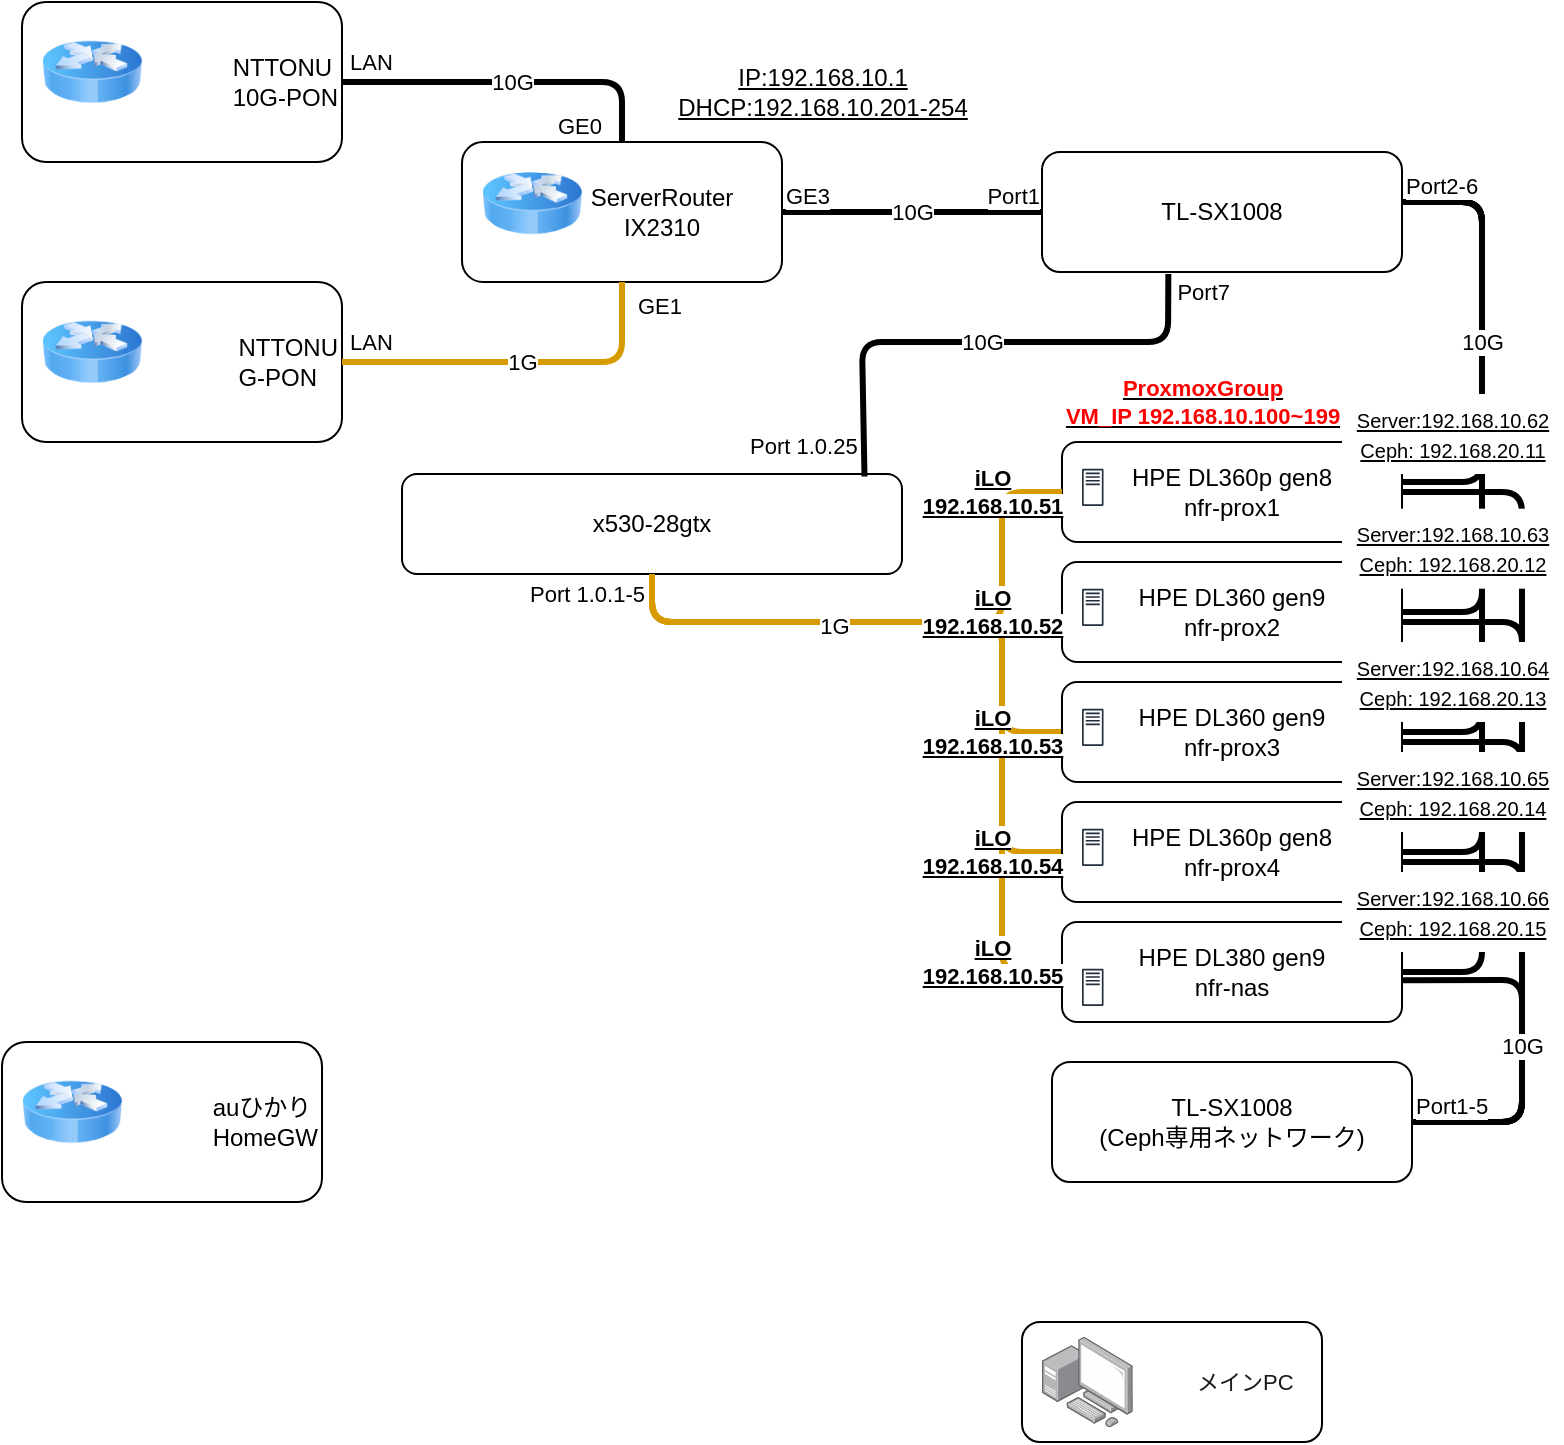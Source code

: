 <mxfile version="18.0.2" type="github">
  <diagram id="IVtER8iOa4Ks5zT8WiCw" name="HomeNetwork">
    <mxGraphModel dx="493" dy="518" grid="1" gridSize="10" guides="1" tooltips="1" connect="1" arrows="1" fold="1" page="1" pageScale="1" pageWidth="827" pageHeight="1169" math="0" shadow="0">
      <root>
        <mxCell id="0" />
        <mxCell id="1" parent="0" />
        <mxCell id="cud8JSi5Q64nd5TMTgj2-10" value="" style="endArrow=none;html=1;rounded=1;strokeWidth=3;endFill=0;entryX=1;entryY=0.5;entryDx=0;entryDy=0;exitX=1;exitY=0.5;exitDx=0;exitDy=0;" edge="1" parent="1" source="F0cyMqDmB0AHEjMqEv3i-40" target="cud8JSi5Q64nd5TMTgj2-1">
          <mxGeometry relative="1" as="geometry">
            <mxPoint x="730" y="340" as="sourcePoint" />
            <mxPoint x="735" y="590" as="targetPoint" />
            <Array as="points">
              <mxPoint x="780" y="265" />
              <mxPoint x="780" y="580" />
            </Array>
          </mxGeometry>
        </mxCell>
        <mxCell id="cud8JSi5Q64nd5TMTgj2-9" value="" style="endArrow=none;html=1;rounded=1;strokeWidth=3;endFill=0;entryX=1;entryY=0.5;entryDx=0;entryDy=0;" edge="1" parent="1" target="cud8JSi5Q64nd5TMTgj2-1">
          <mxGeometry relative="1" as="geometry">
            <mxPoint x="720" y="330" as="sourcePoint" />
            <mxPoint x="740" y="590" as="targetPoint" />
            <Array as="points">
              <mxPoint x="780" y="330" />
              <mxPoint x="780" y="580" />
            </Array>
          </mxGeometry>
        </mxCell>
        <mxCell id="cud8JSi5Q64nd5TMTgj2-8" value="" style="endArrow=none;html=1;rounded=1;strokeWidth=3;endFill=0;" edge="1" parent="1">
          <mxGeometry relative="1" as="geometry">
            <mxPoint x="720" y="390" as="sourcePoint" />
            <mxPoint x="730" y="580" as="targetPoint" />
            <Array as="points">
              <mxPoint x="780" y="390" />
              <mxPoint x="780" y="580" />
            </Array>
          </mxGeometry>
        </mxCell>
        <mxCell id="cud8JSi5Q64nd5TMTgj2-7" value="" style="endArrow=none;html=1;rounded=1;strokeWidth=3;endFill=0;" edge="1" parent="1">
          <mxGeometry relative="1" as="geometry">
            <mxPoint x="720" y="450" as="sourcePoint" />
            <mxPoint x="730" y="580" as="targetPoint" />
            <Array as="points">
              <mxPoint x="780" y="450" />
              <mxPoint x="780" y="580" />
            </Array>
          </mxGeometry>
        </mxCell>
        <mxCell id="F0cyMqDmB0AHEjMqEv3i-119" value="" style="endArrow=none;html=1;rounded=1;strokeWidth=3;exitX=0.5;exitY=1;exitDx=0;exitDy=0;endFill=0;fillColor=#ffe6cc;strokeColor=#d79b00;entryX=0;entryY=0.5;entryDx=0;entryDy=0;" parent="1" source="F0cyMqDmB0AHEjMqEv3i-83" target="F0cyMqDmB0AHEjMqEv3i-52" edge="1">
          <mxGeometry relative="1" as="geometry">
            <mxPoint x="385" y="320" as="sourcePoint" />
            <mxPoint x="560.0" y="455" as="targetPoint" />
            <Array as="points">
              <mxPoint x="345" y="330" />
              <mxPoint x="520" y="330" />
              <mxPoint x="520" y="505" />
            </Array>
          </mxGeometry>
        </mxCell>
        <mxCell id="F0cyMqDmB0AHEjMqEv3i-118" value="" style="endArrow=none;html=1;rounded=1;strokeWidth=3;exitX=0.5;exitY=1;exitDx=0;exitDy=0;endFill=0;fillColor=#ffe6cc;strokeColor=#d79b00;entryX=0;entryY=0.5;entryDx=0;entryDy=0;" parent="1" source="F0cyMqDmB0AHEjMqEv3i-83" target="F0cyMqDmB0AHEjMqEv3i-49" edge="1">
          <mxGeometry relative="1" as="geometry">
            <mxPoint x="385" y="320" as="sourcePoint" />
            <mxPoint x="560.0" y="395" as="targetPoint" />
            <Array as="points">
              <mxPoint x="345" y="330" />
              <mxPoint x="520" y="330" />
              <mxPoint x="520" y="445" />
            </Array>
          </mxGeometry>
        </mxCell>
        <mxCell id="F0cyMqDmB0AHEjMqEv3i-113" value="" style="endArrow=none;html=1;rounded=1;strokeWidth=3;exitX=0.5;exitY=1;exitDx=0;exitDy=0;endFill=0;fillColor=#ffe6cc;strokeColor=#d79b00;entryX=0;entryY=0.5;entryDx=0;entryDy=0;" parent="1" source="F0cyMqDmB0AHEjMqEv3i-83" target="F0cyMqDmB0AHEjMqEv3i-46" edge="1">
          <mxGeometry relative="1" as="geometry">
            <mxPoint x="336" y="390" as="sourcePoint" />
            <mxPoint x="511.0" y="410" as="targetPoint" />
            <Array as="points">
              <mxPoint x="345" y="330" />
              <mxPoint x="520" y="330" />
              <mxPoint x="520" y="385" />
            </Array>
          </mxGeometry>
        </mxCell>
        <mxCell id="F0cyMqDmB0AHEjMqEv3i-4" value="" style="group" parent="1" vertex="1" connectable="0">
          <mxGeometry x="30" y="20" width="160" height="80" as="geometry" />
        </mxCell>
        <mxCell id="F0cyMqDmB0AHEjMqEv3i-3" value="&lt;div style=&quot;text-align: justify;&quot;&gt;&lt;span style=&quot;background-color: initial;&quot;&gt;NTTONU&lt;/span&gt;&lt;/div&gt;&lt;div style=&quot;text-align: justify;&quot;&gt;&lt;span style=&quot;background-color: initial;&quot;&gt;10G-PON&lt;/span&gt;&lt;/div&gt;" style="rounded=1;whiteSpace=wrap;html=1;align=right;" parent="F0cyMqDmB0AHEjMqEv3i-4" vertex="1">
          <mxGeometry width="160" height="80" as="geometry" />
        </mxCell>
        <mxCell id="F0cyMqDmB0AHEjMqEv3i-2" value="" style="image;html=1;image=img/lib/clip_art/networking/Router_Icon_128x128.png" parent="F0cyMqDmB0AHEjMqEv3i-4" vertex="1">
          <mxGeometry x="10" y="10" width="50" height="50" as="geometry" />
        </mxCell>
        <mxCell id="F0cyMqDmB0AHEjMqEv3i-5" value="" style="group" parent="1" vertex="1" connectable="0">
          <mxGeometry x="30" y="160" width="160" height="80" as="geometry" />
        </mxCell>
        <mxCell id="F0cyMqDmB0AHEjMqEv3i-6" value="&lt;div style=&quot;text-align: justify;&quot;&gt;&lt;span style=&quot;background-color: initial;&quot;&gt;NTTONU&lt;/span&gt;&lt;/div&gt;&lt;div style=&quot;text-align: justify;&quot;&gt;&lt;span style=&quot;background-color: initial;&quot;&gt;G-PON&lt;/span&gt;&lt;/div&gt;" style="rounded=1;whiteSpace=wrap;html=1;align=right;" parent="F0cyMqDmB0AHEjMqEv3i-5" vertex="1">
          <mxGeometry width="160" height="80" as="geometry" />
        </mxCell>
        <mxCell id="F0cyMqDmB0AHEjMqEv3i-7" value="" style="image;html=1;image=img/lib/clip_art/networking/Router_Icon_128x128.png" parent="F0cyMqDmB0AHEjMqEv3i-5" vertex="1">
          <mxGeometry x="10" y="10" width="50" height="50" as="geometry" />
        </mxCell>
        <mxCell id="F0cyMqDmB0AHEjMqEv3i-8" value="" style="group" parent="1" vertex="1" connectable="0">
          <mxGeometry x="250" y="90" width="160" height="70" as="geometry" />
        </mxCell>
        <mxCell id="F0cyMqDmB0AHEjMqEv3i-9" value="&lt;blockquote style=&quot;margin: 0 0 0 40px; border: none; padding: 0px;&quot;&gt;&lt;div style=&quot;&quot;&gt;&lt;span style=&quot;background-color: initial;&quot;&gt;ServerRouter&lt;/span&gt;&lt;/div&gt;&lt;div style=&quot;&quot;&gt;&lt;span style=&quot;background-color: initial;&quot;&gt;IX2310&lt;/span&gt;&lt;/div&gt;&lt;/blockquote&gt;" style="rounded=1;whiteSpace=wrap;html=1;align=center;" parent="F0cyMqDmB0AHEjMqEv3i-8" vertex="1">
          <mxGeometry width="160" height="70" as="geometry" />
        </mxCell>
        <mxCell id="F0cyMqDmB0AHEjMqEv3i-10" value="" style="image;html=1;image=img/lib/clip_art/networking/Router_Icon_128x128.png" parent="F0cyMqDmB0AHEjMqEv3i-8" vertex="1">
          <mxGeometry x="10" y="8.75" width="50" height="43.75" as="geometry" />
        </mxCell>
        <mxCell id="F0cyMqDmB0AHEjMqEv3i-18" value="" style="endArrow=none;html=1;rounded=1;strokeWidth=3;exitX=1;exitY=0.5;exitDx=0;exitDy=0;entryX=0.5;entryY=0;entryDx=0;entryDy=0;endFill=0;" parent="1" source="F0cyMqDmB0AHEjMqEv3i-3" target="F0cyMqDmB0AHEjMqEv3i-9" edge="1">
          <mxGeometry relative="1" as="geometry">
            <mxPoint x="200" y="60" as="sourcePoint" />
            <mxPoint x="360" y="60" as="targetPoint" />
            <Array as="points">
              <mxPoint x="330" y="60" />
            </Array>
          </mxGeometry>
        </mxCell>
        <mxCell id="F0cyMqDmB0AHEjMqEv3i-19" value="10G" style="edgeLabel;resizable=0;html=1;align=center;verticalAlign=middle;" parent="F0cyMqDmB0AHEjMqEv3i-18" connectable="0" vertex="1">
          <mxGeometry relative="1" as="geometry" />
        </mxCell>
        <mxCell id="F0cyMqDmB0AHEjMqEv3i-20" value="LAN" style="edgeLabel;resizable=0;html=1;align=left;verticalAlign=bottom;spacing=4;" parent="F0cyMqDmB0AHEjMqEv3i-18" connectable="0" vertex="1">
          <mxGeometry x="-1" relative="1" as="geometry" />
        </mxCell>
        <mxCell id="F0cyMqDmB0AHEjMqEv3i-21" value="GE0" style="edgeLabel;resizable=0;html=1;align=right;verticalAlign=bottom;" parent="F0cyMqDmB0AHEjMqEv3i-18" connectable="0" vertex="1">
          <mxGeometry x="1" relative="1" as="geometry">
            <mxPoint x="-10" as="offset" />
          </mxGeometry>
        </mxCell>
        <mxCell id="F0cyMqDmB0AHEjMqEv3i-22" value="" style="endArrow=none;html=1;rounded=1;strokeWidth=3;exitX=1;exitY=0.5;exitDx=0;exitDy=0;entryX=0.5;entryY=1;entryDx=0;entryDy=0;endFill=0;fillColor=#ffe6cc;strokeColor=#d79b00;" parent="1" target="F0cyMqDmB0AHEjMqEv3i-9" edge="1">
          <mxGeometry relative="1" as="geometry">
            <mxPoint x="190.0" y="200" as="sourcePoint" />
            <mxPoint x="330" y="230" as="targetPoint" />
            <Array as="points">
              <mxPoint x="330" y="200" />
            </Array>
          </mxGeometry>
        </mxCell>
        <mxCell id="F0cyMqDmB0AHEjMqEv3i-23" value="1G" style="edgeLabel;resizable=0;html=1;align=center;verticalAlign=middle;" parent="F0cyMqDmB0AHEjMqEv3i-22" connectable="0" vertex="1">
          <mxGeometry relative="1" as="geometry" />
        </mxCell>
        <mxCell id="F0cyMqDmB0AHEjMqEv3i-24" value="LAN" style="edgeLabel;resizable=0;html=1;align=left;verticalAlign=bottom;spacing=4;" parent="F0cyMqDmB0AHEjMqEv3i-22" connectable="0" vertex="1">
          <mxGeometry x="-1" relative="1" as="geometry" />
        </mxCell>
        <mxCell id="F0cyMqDmB0AHEjMqEv3i-25" value="GE1" style="edgeLabel;resizable=0;html=1;align=right;verticalAlign=bottom;" parent="F0cyMqDmB0AHEjMqEv3i-22" connectable="0" vertex="1">
          <mxGeometry x="1" relative="1" as="geometry">
            <mxPoint x="30" y="20" as="offset" />
          </mxGeometry>
        </mxCell>
        <mxCell id="F0cyMqDmB0AHEjMqEv3i-26" value="GE1" style="edgeLabel;resizable=0;html=1;align=right;verticalAlign=bottom;" parent="F0cyMqDmB0AHEjMqEv3i-22" connectable="0" vertex="1">
          <mxGeometry x="1" relative="1" as="geometry">
            <mxPoint x="30" y="20" as="offset" />
          </mxGeometry>
        </mxCell>
        <mxCell id="F0cyMqDmB0AHEjMqEv3i-27" value="" style="group" parent="1" vertex="1" connectable="0">
          <mxGeometry x="20" y="540" width="160" height="80" as="geometry" />
        </mxCell>
        <mxCell id="F0cyMqDmB0AHEjMqEv3i-28" value="&lt;blockquote style=&quot;margin: 0 0 0 40px; border: none; padding: 0px;&quot;&gt;&lt;blockquote style=&quot;margin: 0 0 0 40px; border: none; padding: 0px;&quot;&gt;&lt;div style=&quot;text-align: justify;&quot;&gt;&lt;span style=&quot;background-color: initial;&quot;&gt;auひかり&lt;/span&gt;&lt;/div&gt;&lt;/blockquote&gt;&lt;blockquote style=&quot;margin: 0 0 0 40px; border: none; padding: 0px;&quot;&gt;&lt;div style=&quot;text-align: justify;&quot;&gt;&lt;span style=&quot;background-color: initial;&quot;&gt;HomeGW&lt;/span&gt;&lt;/div&gt;&lt;/blockquote&gt;&lt;/blockquote&gt;" style="rounded=1;whiteSpace=wrap;html=1;align=right;" parent="F0cyMqDmB0AHEjMqEv3i-27" vertex="1">
          <mxGeometry width="160" height="80" as="geometry" />
        </mxCell>
        <mxCell id="F0cyMqDmB0AHEjMqEv3i-29" value="" style="image;html=1;image=img/lib/clip_art/networking/Router_Icon_128x128.png" parent="F0cyMqDmB0AHEjMqEv3i-27" vertex="1">
          <mxGeometry x="10" y="10" width="50" height="50" as="geometry" />
        </mxCell>
        <mxCell id="F0cyMqDmB0AHEjMqEv3i-34" value="TL-SX1008" style="rounded=1;whiteSpace=wrap;html=1;" parent="1" vertex="1">
          <mxGeometry x="540" y="95" width="180" height="60" as="geometry" />
        </mxCell>
        <mxCell id="F0cyMqDmB0AHEjMqEv3i-35" value="" style="endArrow=none;html=1;rounded=1;strokeWidth=3;exitX=1;exitY=0.5;exitDx=0;exitDy=0;entryX=0;entryY=0.5;entryDx=0;entryDy=0;endFill=0;" parent="1" source="F0cyMqDmB0AHEjMqEv3i-9" target="F0cyMqDmB0AHEjMqEv3i-34" edge="1">
          <mxGeometry relative="1" as="geometry">
            <mxPoint x="344" y="185" as="sourcePoint" />
            <mxPoint x="484" y="215" as="targetPoint" />
            <Array as="points" />
          </mxGeometry>
        </mxCell>
        <mxCell id="F0cyMqDmB0AHEjMqEv3i-36" value="10G" style="edgeLabel;resizable=0;html=1;align=center;verticalAlign=middle;" parent="F0cyMqDmB0AHEjMqEv3i-35" connectable="0" vertex="1">
          <mxGeometry relative="1" as="geometry" />
        </mxCell>
        <mxCell id="F0cyMqDmB0AHEjMqEv3i-37" value="GE3" style="edgeLabel;resizable=0;html=1;align=left;verticalAlign=bottom;" parent="F0cyMqDmB0AHEjMqEv3i-35" connectable="0" vertex="1">
          <mxGeometry x="-1" relative="1" as="geometry" />
        </mxCell>
        <mxCell id="F0cyMqDmB0AHEjMqEv3i-38" value="Port1" style="edgeLabel;resizable=0;html=1;align=right;verticalAlign=bottom;" parent="F0cyMqDmB0AHEjMqEv3i-35" connectable="0" vertex="1">
          <mxGeometry x="1" relative="1" as="geometry">
            <mxPoint x="-1" as="offset" />
          </mxGeometry>
        </mxCell>
        <mxCell id="F0cyMqDmB0AHEjMqEv3i-41" value="" style="group" parent="1" vertex="1" connectable="0">
          <mxGeometry x="550" y="240" width="170" height="50" as="geometry" />
        </mxCell>
        <mxCell id="F0cyMqDmB0AHEjMqEv3i-40" value="HPE DL360p gen8&lt;br&gt;nfr-prox1" style="rounded=1;whiteSpace=wrap;html=1;" parent="F0cyMqDmB0AHEjMqEv3i-41" vertex="1">
          <mxGeometry width="170" height="50" as="geometry" />
        </mxCell>
        <mxCell id="F0cyMqDmB0AHEjMqEv3i-39" value="" style="sketch=0;outlineConnect=0;fontColor=#232F3E;gradientColor=none;fillColor=#232F3D;strokeColor=none;dashed=0;verticalLabelPosition=bottom;verticalAlign=top;align=center;html=1;fontSize=12;fontStyle=0;aspect=fixed;pointerEvents=1;shape=mxgraph.aws4.traditional_server;" parent="F0cyMqDmB0AHEjMqEv3i-41" vertex="1">
          <mxGeometry x="10" y="13.333" width="10.767" height="18.667" as="geometry" />
        </mxCell>
        <mxCell id="F0cyMqDmB0AHEjMqEv3i-42" value="" style="group" parent="1" vertex="1" connectable="0">
          <mxGeometry x="550" y="300" width="250" height="50" as="geometry" />
        </mxCell>
        <mxCell id="F0cyMqDmB0AHEjMqEv3i-43" value="HPE DL360 gen9&lt;br&gt;nfr-prox2" style="rounded=1;whiteSpace=wrap;html=1;" parent="F0cyMqDmB0AHEjMqEv3i-42" vertex="1">
          <mxGeometry width="170" height="50" as="geometry" />
        </mxCell>
        <mxCell id="F0cyMqDmB0AHEjMqEv3i-44" value="" style="sketch=0;outlineConnect=0;fontColor=#232F3E;gradientColor=none;fillColor=#232F3D;strokeColor=none;dashed=0;verticalLabelPosition=bottom;verticalAlign=top;align=center;html=1;fontSize=12;fontStyle=0;aspect=fixed;pointerEvents=1;shape=mxgraph.aws4.traditional_server;" parent="F0cyMqDmB0AHEjMqEv3i-42" vertex="1">
          <mxGeometry x="10" y="13.333" width="10.767" height="18.667" as="geometry" />
        </mxCell>
        <mxCell id="F0cyMqDmB0AHEjMqEv3i-45" value="" style="group" parent="1" vertex="1" connectable="0">
          <mxGeometry x="550" y="360" width="170" height="50" as="geometry" />
        </mxCell>
        <mxCell id="F0cyMqDmB0AHEjMqEv3i-46" value="HPE DL360 gen9&lt;br&gt;nfr-prox3" style="rounded=1;whiteSpace=wrap;html=1;" parent="F0cyMqDmB0AHEjMqEv3i-45" vertex="1">
          <mxGeometry width="170" height="50" as="geometry" />
        </mxCell>
        <mxCell id="F0cyMqDmB0AHEjMqEv3i-47" value="" style="sketch=0;outlineConnect=0;fontColor=#232F3E;gradientColor=none;fillColor=#232F3D;strokeColor=none;dashed=0;verticalLabelPosition=bottom;verticalAlign=top;align=center;html=1;fontSize=12;fontStyle=0;aspect=fixed;pointerEvents=1;shape=mxgraph.aws4.traditional_server;" parent="F0cyMqDmB0AHEjMqEv3i-45" vertex="1">
          <mxGeometry x="10" y="13.333" width="10.767" height="18.667" as="geometry" />
        </mxCell>
        <mxCell id="F0cyMqDmB0AHEjMqEv3i-48" value="" style="group" parent="1" vertex="1" connectable="0">
          <mxGeometry x="550" y="420" width="170" height="50" as="geometry" />
        </mxCell>
        <mxCell id="F0cyMqDmB0AHEjMqEv3i-49" value="HPE DL360p gen8&lt;br&gt;nfr-prox4" style="rounded=1;whiteSpace=wrap;html=1;" parent="F0cyMqDmB0AHEjMqEv3i-48" vertex="1">
          <mxGeometry width="170" height="50" as="geometry" />
        </mxCell>
        <mxCell id="F0cyMqDmB0AHEjMqEv3i-50" value="" style="sketch=0;outlineConnect=0;fontColor=#232F3E;gradientColor=none;fillColor=#232F3D;strokeColor=none;dashed=0;verticalLabelPosition=bottom;verticalAlign=top;align=center;html=1;fontSize=12;fontStyle=0;aspect=fixed;pointerEvents=1;shape=mxgraph.aws4.traditional_server;" parent="F0cyMqDmB0AHEjMqEv3i-48" vertex="1">
          <mxGeometry x="10" y="13.333" width="10.767" height="18.667" as="geometry" />
        </mxCell>
        <mxCell id="F0cyMqDmB0AHEjMqEv3i-75" value="" style="endArrow=none;html=1;rounded=1;strokeWidth=3;endFill=0;entryX=1;entryY=0.5;entryDx=0;entryDy=0;" parent="1" target="F0cyMqDmB0AHEjMqEv3i-43" edge="1">
          <mxGeometry relative="1" as="geometry">
            <mxPoint x="720" y="120" as="sourcePoint" />
            <mxPoint x="730" y="270" as="targetPoint" />
            <Array as="points">
              <mxPoint x="760" y="120" />
              <mxPoint x="760" y="325" />
            </Array>
          </mxGeometry>
        </mxCell>
        <mxCell id="F0cyMqDmB0AHEjMqEv3i-51" value="" style="group" parent="1" vertex="1" connectable="0">
          <mxGeometry x="550" y="490" width="170" height="50" as="geometry" />
        </mxCell>
        <mxCell id="F0cyMqDmB0AHEjMqEv3i-52" value="HPE DL380 gen9&lt;br&gt;nfr-nas" style="rounded=1;whiteSpace=wrap;html=1;" parent="F0cyMqDmB0AHEjMqEv3i-51" vertex="1">
          <mxGeometry y="-10" width="170" height="50" as="geometry" />
        </mxCell>
        <mxCell id="F0cyMqDmB0AHEjMqEv3i-53" value="" style="sketch=0;outlineConnect=0;fontColor=#232F3E;gradientColor=none;fillColor=#232F3D;strokeColor=none;dashed=0;verticalLabelPosition=bottom;verticalAlign=top;align=center;html=1;fontSize=12;fontStyle=0;aspect=fixed;pointerEvents=1;shape=mxgraph.aws4.traditional_server;" parent="F0cyMqDmB0AHEjMqEv3i-51" vertex="1">
          <mxGeometry x="10" y="13.333" width="10.767" height="18.667" as="geometry" />
        </mxCell>
        <mxCell id="F0cyMqDmB0AHEjMqEv3i-78" value="" style="endArrow=none;html=1;rounded=1;strokeWidth=3;endFill=0;entryX=1;entryY=0.5;entryDx=0;entryDy=0;" parent="1" target="F0cyMqDmB0AHEjMqEv3i-46" edge="1">
          <mxGeometry relative="1" as="geometry">
            <mxPoint x="720" y="120" as="sourcePoint" />
            <mxPoint x="730" y="335" as="targetPoint" />
            <Array as="points">
              <mxPoint x="760" y="120" />
              <mxPoint x="760" y="385" />
            </Array>
          </mxGeometry>
        </mxCell>
        <mxCell id="F0cyMqDmB0AHEjMqEv3i-79" value="" style="endArrow=none;html=1;rounded=1;strokeWidth=3;endFill=0;entryX=1;entryY=0.5;entryDx=0;entryDy=0;" parent="1" target="F0cyMqDmB0AHEjMqEv3i-49" edge="1">
          <mxGeometry relative="1" as="geometry">
            <mxPoint x="720" y="120" as="sourcePoint" />
            <mxPoint x="730" y="395" as="targetPoint" />
            <Array as="points">
              <mxPoint x="760" y="120" />
              <mxPoint x="760" y="445" />
            </Array>
          </mxGeometry>
        </mxCell>
        <mxCell id="F0cyMqDmB0AHEjMqEv3i-80" value="" style="endArrow=none;html=1;rounded=1;strokeWidth=3;endFill=0;entryX=1;entryY=0.5;entryDx=0;entryDy=0;" parent="1" target="F0cyMqDmB0AHEjMqEv3i-52" edge="1">
          <mxGeometry relative="1" as="geometry">
            <mxPoint x="720" y="120" as="sourcePoint" />
            <mxPoint x="730" y="455" as="targetPoint" />
            <Array as="points">
              <mxPoint x="760" y="120" />
              <mxPoint x="760" y="505" />
            </Array>
          </mxGeometry>
        </mxCell>
        <mxCell id="F0cyMqDmB0AHEjMqEv3i-72" value="" style="endArrow=none;html=1;rounded=1;strokeWidth=3;endFill=0;" parent="1" edge="1">
          <mxGeometry relative="1" as="geometry">
            <mxPoint x="720" y="120" as="sourcePoint" />
            <mxPoint x="720" y="260" as="targetPoint" />
            <Array as="points">
              <mxPoint x="760" y="120" />
              <mxPoint x="760" y="260" />
            </Array>
          </mxGeometry>
        </mxCell>
        <mxCell id="F0cyMqDmB0AHEjMqEv3i-74" value="Port2-6" style="edgeLabel;resizable=0;html=1;align=left;verticalAlign=bottom;" parent="F0cyMqDmB0AHEjMqEv3i-72" connectable="0" vertex="1">
          <mxGeometry x="-1" relative="1" as="geometry" />
        </mxCell>
        <mxCell id="F0cyMqDmB0AHEjMqEv3i-81" value="10G" style="edgeLabel;resizable=0;html=1;align=center;verticalAlign=middle;labelBorderColor=none;labelBackgroundColor=default;" parent="F0cyMqDmB0AHEjMqEv3i-72" connectable="0" vertex="1">
          <mxGeometry relative="1" as="geometry">
            <mxPoint as="offset" />
          </mxGeometry>
        </mxCell>
        <mxCell id="F0cyMqDmB0AHEjMqEv3i-83" value="x530-28gtx" style="rounded=1;whiteSpace=wrap;html=1;labelBackgroundColor=default;labelBorderColor=none;" parent="1" vertex="1">
          <mxGeometry x="220" y="256.0" width="250" height="50" as="geometry" />
        </mxCell>
        <mxCell id="F0cyMqDmB0AHEjMqEv3i-84" value="" style="endArrow=none;html=1;rounded=1;strokeWidth=3;entryX=0.351;entryY=1.016;entryDx=0;entryDy=0;endFill=0;entryPerimeter=0;exitX=0.925;exitY=0.025;exitDx=0;exitDy=0;exitPerimeter=0;" parent="1" source="F0cyMqDmB0AHEjMqEv3i-83" target="F0cyMqDmB0AHEjMqEv3i-34" edge="1">
          <mxGeometry relative="1" as="geometry">
            <mxPoint x="450" y="260" as="sourcePoint" />
            <mxPoint x="560" y="190" as="targetPoint" />
            <Array as="points">
              <mxPoint x="450" y="190" />
              <mxPoint x="603" y="190" />
            </Array>
          </mxGeometry>
        </mxCell>
        <mxCell id="F0cyMqDmB0AHEjMqEv3i-85" value="10G" style="edgeLabel;resizable=0;html=1;align=center;verticalAlign=middle;" parent="F0cyMqDmB0AHEjMqEv3i-84" connectable="0" vertex="1">
          <mxGeometry relative="1" as="geometry" />
        </mxCell>
        <mxCell id="F0cyMqDmB0AHEjMqEv3i-86" value="Port 1.0.25" style="edgeLabel;resizable=0;html=1;align=left;verticalAlign=bottom;spacing=4;" parent="F0cyMqDmB0AHEjMqEv3i-84" connectable="0" vertex="1">
          <mxGeometry x="-1" relative="1" as="geometry">
            <mxPoint x="-61" y="-5" as="offset" />
          </mxGeometry>
        </mxCell>
        <mxCell id="F0cyMqDmB0AHEjMqEv3i-87" value="Port7" style="edgeLabel;resizable=0;html=1;align=right;verticalAlign=bottom;spacing=-2;" parent="F0cyMqDmB0AHEjMqEv3i-84" connectable="0" vertex="1">
          <mxGeometry x="1" relative="1" as="geometry">
            <mxPoint x="27" y="14" as="offset" />
          </mxGeometry>
        </mxCell>
        <mxCell id="F0cyMqDmB0AHEjMqEv3i-93" value="" style="endArrow=none;html=1;rounded=1;strokeWidth=3;exitX=0.5;exitY=1;exitDx=0;exitDy=0;endFill=0;fillColor=#ffe6cc;strokeColor=#d79b00;" parent="1" source="F0cyMqDmB0AHEjMqEv3i-83" edge="1">
          <mxGeometry relative="1" as="geometry">
            <mxPoint x="385" y="320" as="sourcePoint" />
            <mxPoint x="550" y="330" as="targetPoint" />
            <Array as="points">
              <mxPoint x="345" y="330" />
              <mxPoint x="520" y="330" />
            </Array>
          </mxGeometry>
        </mxCell>
        <mxCell id="F0cyMqDmB0AHEjMqEv3i-95" value="Port 1.0.1-5" style="edgeLabel;resizable=0;html=1;align=left;verticalAlign=bottom;spacing=4;" parent="F0cyMqDmB0AHEjMqEv3i-93" connectable="0" vertex="1">
          <mxGeometry x="-1" relative="1" as="geometry">
            <mxPoint x="-65" y="20" as="offset" />
          </mxGeometry>
        </mxCell>
        <mxCell id="F0cyMqDmB0AHEjMqEv3i-89" value="" style="endArrow=none;html=1;rounded=1;strokeWidth=3;exitX=0.5;exitY=1;exitDx=0;exitDy=0;entryX=0;entryY=0.5;entryDx=0;entryDy=0;endFill=0;fillColor=#ffe6cc;strokeColor=#d79b00;" parent="1" source="F0cyMqDmB0AHEjMqEv3i-83" target="F0cyMqDmB0AHEjMqEv3i-40" edge="1">
          <mxGeometry relative="1" as="geometry">
            <mxPoint x="400" y="420" as="sourcePoint" />
            <mxPoint x="524.43" y="315.31" as="targetPoint" />
            <Array as="points">
              <mxPoint x="345" y="330" />
              <mxPoint x="520" y="330" />
              <mxPoint x="520" y="265" />
            </Array>
          </mxGeometry>
        </mxCell>
        <mxCell id="F0cyMqDmB0AHEjMqEv3i-90" value="1G" style="edgeLabel;resizable=0;html=1;align=center;verticalAlign=middle;" parent="F0cyMqDmB0AHEjMqEv3i-89" connectable="0" vertex="1">
          <mxGeometry relative="1" as="geometry">
            <mxPoint x="-32" y="2" as="offset" />
          </mxGeometry>
        </mxCell>
        <mxCell id="F0cyMqDmB0AHEjMqEv3i-96" value="&lt;span style=&quot;background-color: rgb(255, 255, 255);&quot;&gt;iLO&lt;br&gt;192.168.10.51&lt;/span&gt;" style="text;html=1;align=center;verticalAlign=middle;resizable=0;points=[];autosize=1;strokeColor=none;fillColor=none;labelBackgroundColor=none;fontSize=11;fontStyle=5;spacing=2;spacingTop=0;" parent="1" vertex="1">
          <mxGeometry x="470" y="245" width="90" height="40" as="geometry" />
        </mxCell>
        <mxCell id="F0cyMqDmB0AHEjMqEv3i-101" value="&lt;u style=&quot;background-color: rgb(255, 255, 255);&quot;&gt;iLO&lt;br&gt;192.168.10.52&lt;/u&gt;" style="text;html=1;align=center;verticalAlign=middle;resizable=0;points=[];autosize=1;strokeColor=none;fillColor=none;labelBackgroundColor=none;fontSize=11;fontStyle=1;spacing=2;spacingTop=0;" parent="1" vertex="1">
          <mxGeometry x="470" y="305" width="90" height="40" as="geometry" />
        </mxCell>
        <mxCell id="F0cyMqDmB0AHEjMqEv3i-117" value="&lt;u style=&quot;background-color: rgb(255, 255, 255);&quot;&gt;iLO&lt;br&gt;192.168.10.53&lt;/u&gt;" style="text;html=1;align=center;verticalAlign=middle;resizable=0;points=[];autosize=1;strokeColor=none;fillColor=none;labelBackgroundColor=none;fontSize=11;fontStyle=1;spacing=2;spacingTop=0;" parent="1" vertex="1">
          <mxGeometry x="470" y="365" width="90" height="40" as="geometry" />
        </mxCell>
        <mxCell id="F0cyMqDmB0AHEjMqEv3i-120" value="&lt;span style=&quot;background-color: rgb(255, 255, 255);&quot;&gt;&lt;u&gt;iLO&lt;br&gt;192.168.10.54&lt;/u&gt;&lt;/span&gt;" style="text;html=1;align=center;verticalAlign=middle;resizable=0;points=[];autosize=1;strokeColor=none;fillColor=none;labelBackgroundColor=none;fontSize=11;fontStyle=1;spacing=2;spacingTop=0;" parent="1" vertex="1">
          <mxGeometry x="470" y="425" width="90" height="40" as="geometry" />
        </mxCell>
        <mxCell id="F0cyMqDmB0AHEjMqEv3i-125" value="&lt;u style=&quot;background-color: rgb(255, 255, 255);&quot;&gt;iLO&lt;br&gt;192.168.10.55&lt;/u&gt;" style="text;html=1;align=center;verticalAlign=middle;resizable=0;points=[];autosize=1;strokeColor=none;fillColor=none;labelBackgroundColor=none;fontSize=11;fontStyle=1;spacing=2;spacingTop=0;" parent="1" vertex="1">
          <mxGeometry x="470" y="480" width="90" height="40" as="geometry" />
        </mxCell>
        <mxCell id="cud8JSi5Q64nd5TMTgj2-1" value="TL-SX1008&lt;br&gt;(Ceph専用ネットワーク)" style="rounded=1;whiteSpace=wrap;html=1;" vertex="1" parent="1">
          <mxGeometry x="545" y="550" width="180" height="60" as="geometry" />
        </mxCell>
        <mxCell id="cud8JSi5Q64nd5TMTgj2-3" value="&lt;u&gt;IP:192.168.10.1&lt;br&gt;DHCP:192.168.10.201-254&lt;/u&gt;" style="text;html=1;align=center;verticalAlign=middle;resizable=0;points=[];autosize=1;strokeColor=none;fillColor=none;" vertex="1" parent="1">
          <mxGeometry x="350" y="50" width="160" height="30" as="geometry" />
        </mxCell>
        <mxCell id="cud8JSi5Q64nd5TMTgj2-4" value="" style="endArrow=none;html=1;rounded=1;strokeWidth=3;endFill=0;exitX=1;exitY=0.5;exitDx=0;exitDy=0;entryX=0.999;entryY=0.582;entryDx=0;entryDy=0;entryPerimeter=0;" edge="1" parent="1" source="cud8JSi5Q64nd5TMTgj2-1" target="F0cyMqDmB0AHEjMqEv3i-52">
          <mxGeometry relative="1" as="geometry">
            <mxPoint x="750" y="320" as="sourcePoint" />
            <mxPoint x="720" y="500" as="targetPoint" />
            <Array as="points">
              <mxPoint x="780" y="580" />
              <mxPoint x="780" y="509" />
            </Array>
          </mxGeometry>
        </mxCell>
        <mxCell id="cud8JSi5Q64nd5TMTgj2-5" value="Port1-5" style="edgeLabel;resizable=0;html=1;align=left;verticalAlign=bottom;" connectable="0" vertex="1" parent="cud8JSi5Q64nd5TMTgj2-4">
          <mxGeometry x="-1" relative="1" as="geometry" />
        </mxCell>
        <mxCell id="cud8JSi5Q64nd5TMTgj2-6" value="10G" style="edgeLabel;resizable=0;html=1;align=center;verticalAlign=middle;labelBorderColor=none;labelBackgroundColor=default;" connectable="0" vertex="1" parent="cud8JSi5Q64nd5TMTgj2-4">
          <mxGeometry relative="1" as="geometry">
            <mxPoint as="offset" />
          </mxGeometry>
        </mxCell>
        <mxCell id="cud8JSi5Q64nd5TMTgj2-13" value="&lt;font size=&quot;1&quot;&gt;&lt;u style=&quot;&quot;&gt;&lt;span style=&quot;background-color: rgb(255, 255, 255);&quot;&gt;Server:192.168.10.62&lt;br&gt;Ceph: 192.168.20.11&lt;/span&gt;&lt;br&gt;&lt;/u&gt;&lt;/font&gt;" style="text;html=1;align=center;verticalAlign=middle;resizable=0;points=[];autosize=1;strokeColor=none;fillColor=default;" vertex="1" parent="1">
          <mxGeometry x="690" y="216" width="110" height="40" as="geometry" />
        </mxCell>
        <mxCell id="cud8JSi5Q64nd5TMTgj2-15" value="&lt;font size=&quot;1&quot;&gt;&lt;u style=&quot;&quot;&gt;&lt;span style=&quot;background-color: rgb(255, 255, 255);&quot;&gt;Server:192.168.10.63&lt;br&gt;Ceph: 192.168.20.12&lt;/span&gt;&lt;br&gt;&lt;/u&gt;&lt;/font&gt;" style="text;html=1;align=center;verticalAlign=middle;resizable=0;points=[];autosize=1;strokeColor=none;fillColor=default;" vertex="1" parent="1">
          <mxGeometry x="690" y="273.33" width="110" height="40" as="geometry" />
        </mxCell>
        <mxCell id="cud8JSi5Q64nd5TMTgj2-16" value="&lt;font size=&quot;1&quot;&gt;&lt;u style=&quot;&quot;&gt;&lt;span style=&quot;background-color: rgb(255, 255, 255);&quot;&gt;Server:192.168.10.64&lt;br&gt;Ceph: 192.168.20.13&lt;/span&gt;&lt;br&gt;&lt;/u&gt;&lt;/font&gt;" style="text;html=1;align=center;verticalAlign=middle;resizable=0;points=[];autosize=1;strokeColor=none;fillColor=default;" vertex="1" parent="1">
          <mxGeometry x="690" y="340" width="110" height="40" as="geometry" />
        </mxCell>
        <mxCell id="cud8JSi5Q64nd5TMTgj2-17" value="&lt;font size=&quot;1&quot;&gt;&lt;u style=&quot;&quot;&gt;&lt;span style=&quot;background-color: rgb(255, 255, 255);&quot;&gt;Server:192.168.10.65&lt;br&gt;Ceph: 192.168.20.14&lt;/span&gt;&lt;br&gt;&lt;/u&gt;&lt;/font&gt;" style="text;html=1;align=center;verticalAlign=middle;resizable=0;points=[];autosize=1;strokeColor=none;fillColor=default;" vertex="1" parent="1">
          <mxGeometry x="690" y="395" width="110" height="40" as="geometry" />
        </mxCell>
        <mxCell id="cud8JSi5Q64nd5TMTgj2-18" value="&lt;font size=&quot;1&quot;&gt;&lt;u style=&quot;&quot;&gt;&lt;span style=&quot;background-color: rgb(255, 255, 255);&quot;&gt;Server:192.168.10.66&lt;br&gt;Ceph: 192.168.20.15&lt;/span&gt;&lt;br&gt;&lt;/u&gt;&lt;/font&gt;" style="text;html=1;align=center;verticalAlign=middle;resizable=0;points=[];autosize=1;strokeColor=none;fillColor=default;" vertex="1" parent="1">
          <mxGeometry x="690" y="455" width="110" height="40" as="geometry" />
        </mxCell>
        <mxCell id="cud8JSi5Q64nd5TMTgj2-19" value="&lt;b&gt;&lt;u&gt;&lt;font color=&quot;#ff0000&quot; style=&quot;background-color: rgb(255, 255, 255);&quot;&gt;ProxmoxGroup&lt;br&gt;VM_IP 192.168.10.100~199&lt;/font&gt;&lt;/u&gt;&lt;/b&gt;" style="text;html=1;align=center;verticalAlign=middle;resizable=0;points=[];autosize=1;strokeColor=none;fillColor=none;fontSize=11;fontColor=none;" vertex="1" parent="1">
          <mxGeometry x="545" y="205" width="150" height="30" as="geometry" />
        </mxCell>
        <mxCell id="cud8JSi5Q64nd5TMTgj2-37" value="" style="group" vertex="1" connectable="0" parent="1">
          <mxGeometry x="530" y="680" width="200" height="60" as="geometry" />
        </mxCell>
        <mxCell id="cud8JSi5Q64nd5TMTgj2-36" value="&lt;div style=&quot;text-align: justify;&quot;&gt;&lt;span style=&quot;color: rgb(26, 26, 26);&quot;&gt;メインPC&amp;nbsp; &amp;nbsp;&amp;nbsp;&lt;/span&gt;&lt;/div&gt;" style="rounded=1;whiteSpace=wrap;html=1;labelBackgroundColor=#FFFFFF;fontSize=11;fontColor=#FF0000;fillColor=default;align=right;" vertex="1" parent="cud8JSi5Q64nd5TMTgj2-37">
          <mxGeometry width="150" height="60" as="geometry" />
        </mxCell>
        <mxCell id="cud8JSi5Q64nd5TMTgj2-35" value="" style="points=[];aspect=fixed;html=1;align=center;shadow=0;dashed=0;image;image=img/lib/allied_telesis/computer_and_terminals/Personal_Computer_with_Server.svg;labelBackgroundColor=#FFFFFF;fontSize=11;fontColor=#FF0000;fillColor=default;" vertex="1" parent="cud8JSi5Q64nd5TMTgj2-37">
          <mxGeometry x="10" y="7.3" width="45.4" height="45.4" as="geometry" />
        </mxCell>
      </root>
    </mxGraphModel>
  </diagram>
</mxfile>
